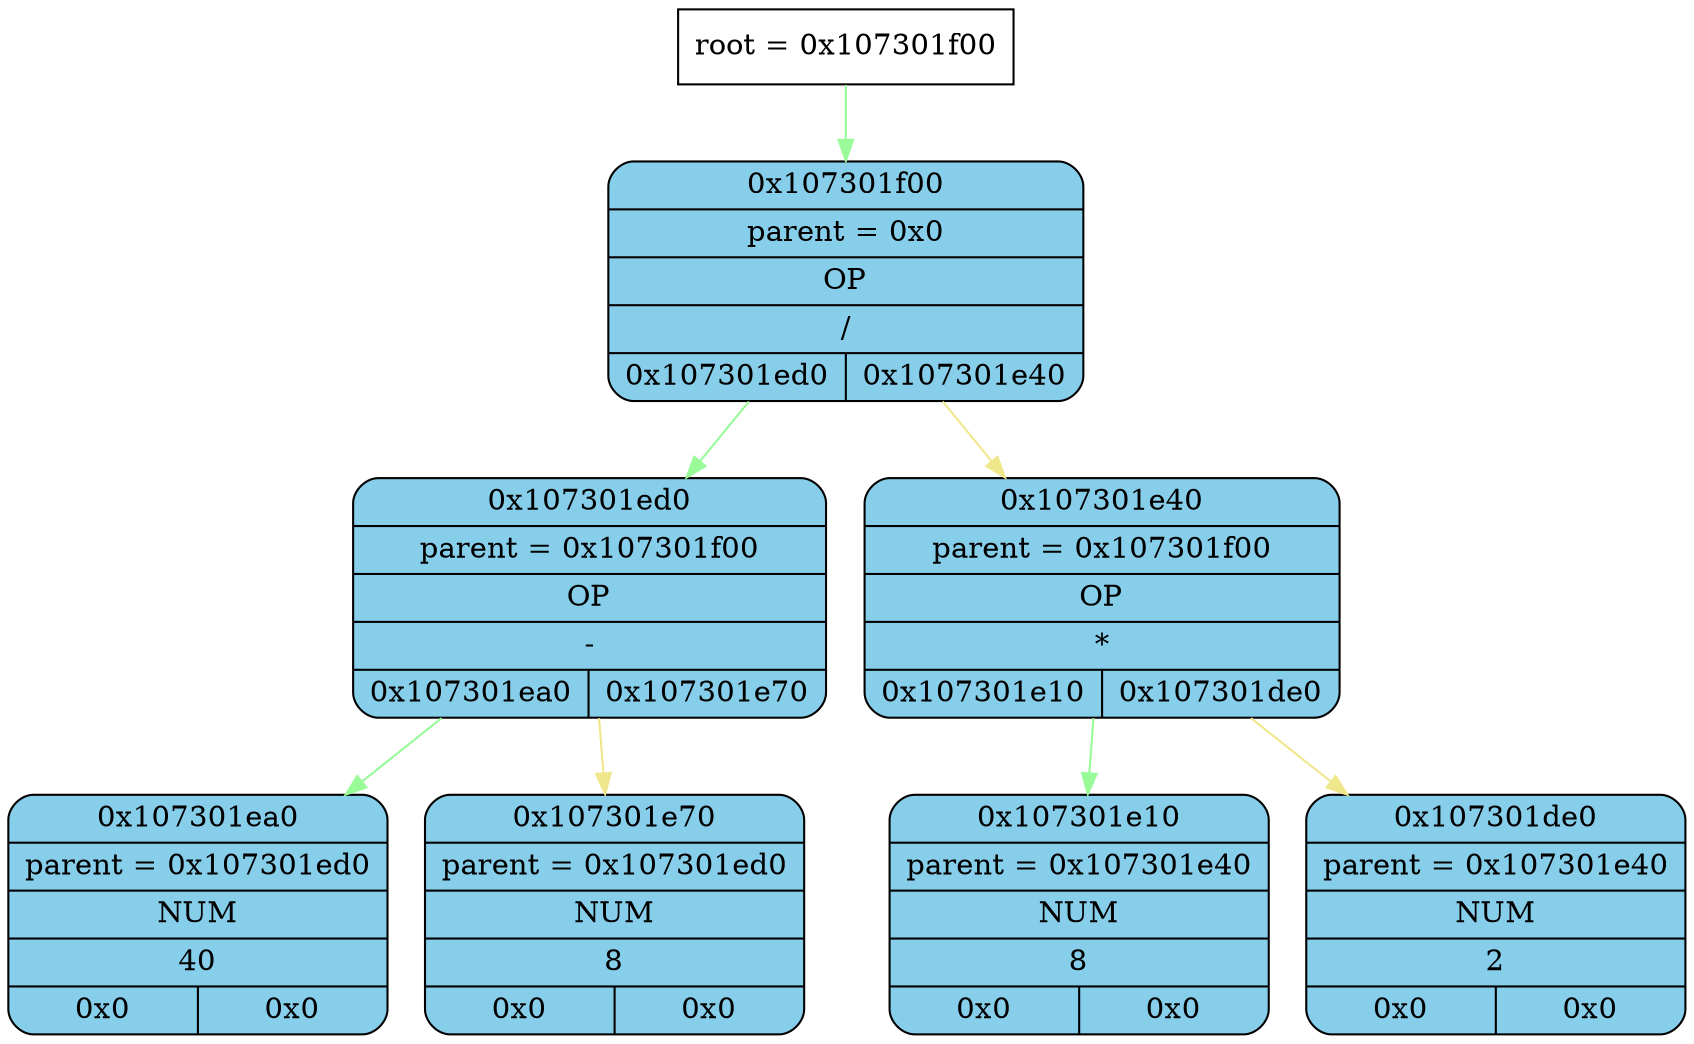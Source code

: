 digraph
{
    node_info[shape = record, label = "{root = 0x107301f00}"];

    node_info->node_0x107301f00 [color = "#98FB98"];
    node_0x107301f00[shape = Mrecord, label = "{{0x107301f00} | {parent =  0x0} | {OP} | {/} | {0x107301ed0 | 0x107301e40}}",
                style="filled", fillcolor="#87CEEB"];
    node_0x107301ed0[shape = Mrecord, label = "{{0x107301ed0} | {parent =  0x107301f00} | {OP} | {-} | {0x107301ea0 | 0x107301e70}}",
                style="filled", fillcolor="#87CEEB"];
    node_0x107301ea0[shape = Mrecord, label = "{{0x107301ea0} | {parent =  0x107301ed0} | {NUM} | {40} | {0x0 | 0x0}}",
                style="filled", fillcolor="#87CEEB"];
    node_0x107301e70[shape = Mrecord, label = "{{0x107301e70} | {parent =  0x107301ed0} | {NUM} | {8} | {0x0 | 0x0}}",
                style="filled", fillcolor="#87CEEB"];
    node_0x107301e40[shape = Mrecord, label = "{{0x107301e40} | {parent =  0x107301f00} | {OP} | {*} | {0x107301e10 | 0x107301de0}}",
                style="filled", fillcolor="#87CEEB"];
    node_0x107301e10[shape = Mrecord, label = "{{0x107301e10} | {parent =  0x107301e40} | {NUM} | {8} | {0x0 | 0x0}}",
                style="filled", fillcolor="#87CEEB"];
    node_0x107301de0[shape = Mrecord, label = "{{0x107301de0} | {parent =  0x107301e40} | {NUM} | {2} | {0x0 | 0x0}}",
                style="filled", fillcolor="#87CEEB"];
    node_0x107301f00->node_0x107301ed0 [color = "#98FB98"];
    node_0x107301ed0->node_0x107301ea0 [color = "#98FB98"];
    node_0x107301ed0->node_0x107301e70 [color = "#F0E68C"];
    node_0x107301f00->node_0x107301e40 [color = "#F0E68C"];
    node_0x107301e40->node_0x107301e10 [color = "#98FB98"];
    node_0x107301e40->node_0x107301de0 [color = "#F0E68C"];
}